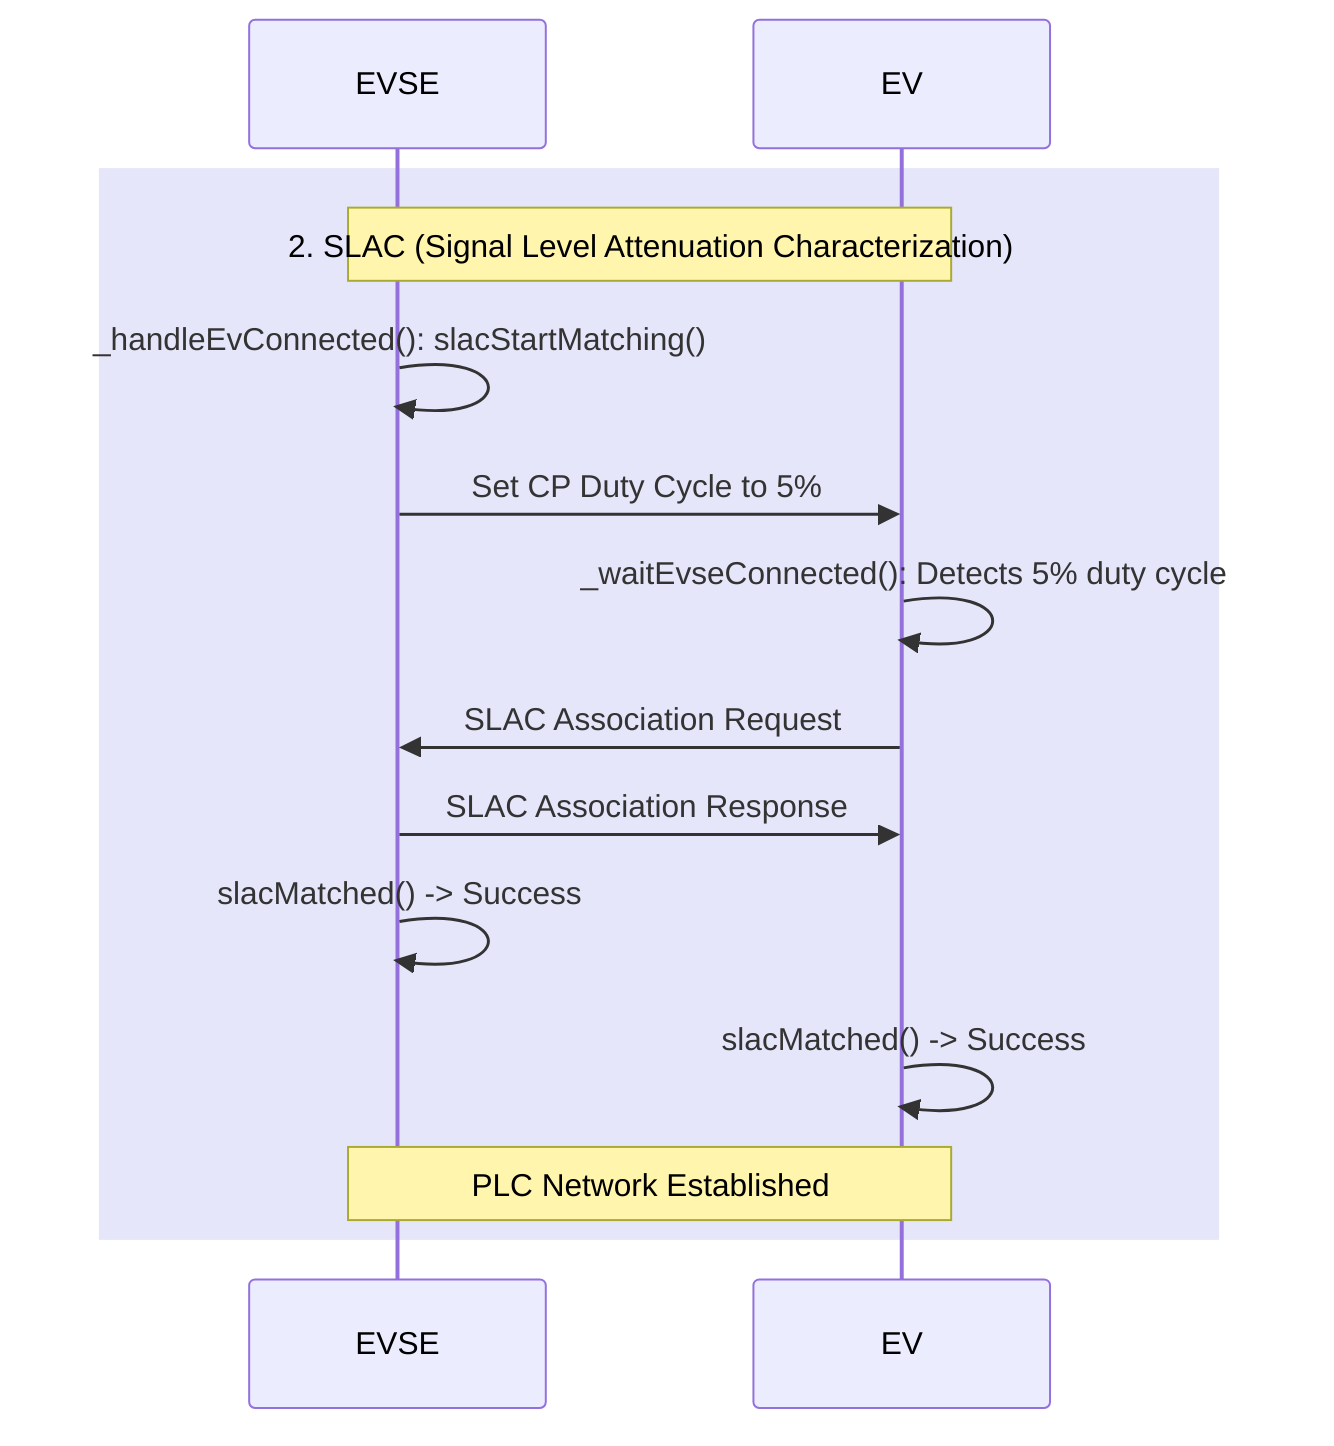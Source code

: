 sequenceDiagram
    participant EVSE
    participant EV


    rect rgb(230, 230, 250)
        note over EVSE, EV: 2. SLAC (Signal Level Attenuation Characterization)
        EVSE->>EVSE: _handleEvConnected(): slacStartMatching()
        EVSE->>EV: Set CP Duty Cycle to 5%
        
        EV->>EV: _waitEvseConnected(): Detects 5% duty cycle
        EV->>EVSE: SLAC Association Request
        EVSE->>EV: SLAC Association Response
        
        EVSE->>EVSE: slacMatched() -> Success
        EV->>EV: slacMatched() -> Success
        note over EVSE, EV: PLC Network Established
    end